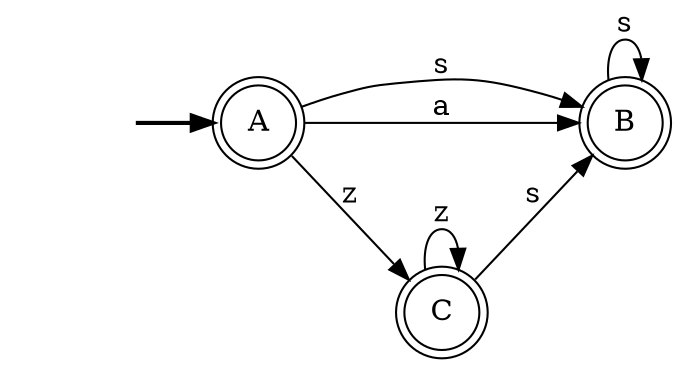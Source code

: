 digraph {
	fake [style=invisible]
	B [shape=doublecircle]
	C [shape=doublecircle]
	A [root=true shape=doublecircle]
	fake -> A [style=bold]
	A -> C [label=z]
	A -> B [label=s]
	C -> B [label=s]
	B -> B [label=s]
	A -> B [label=a]
	C -> C [label=z]
	rankdir=LR
}
